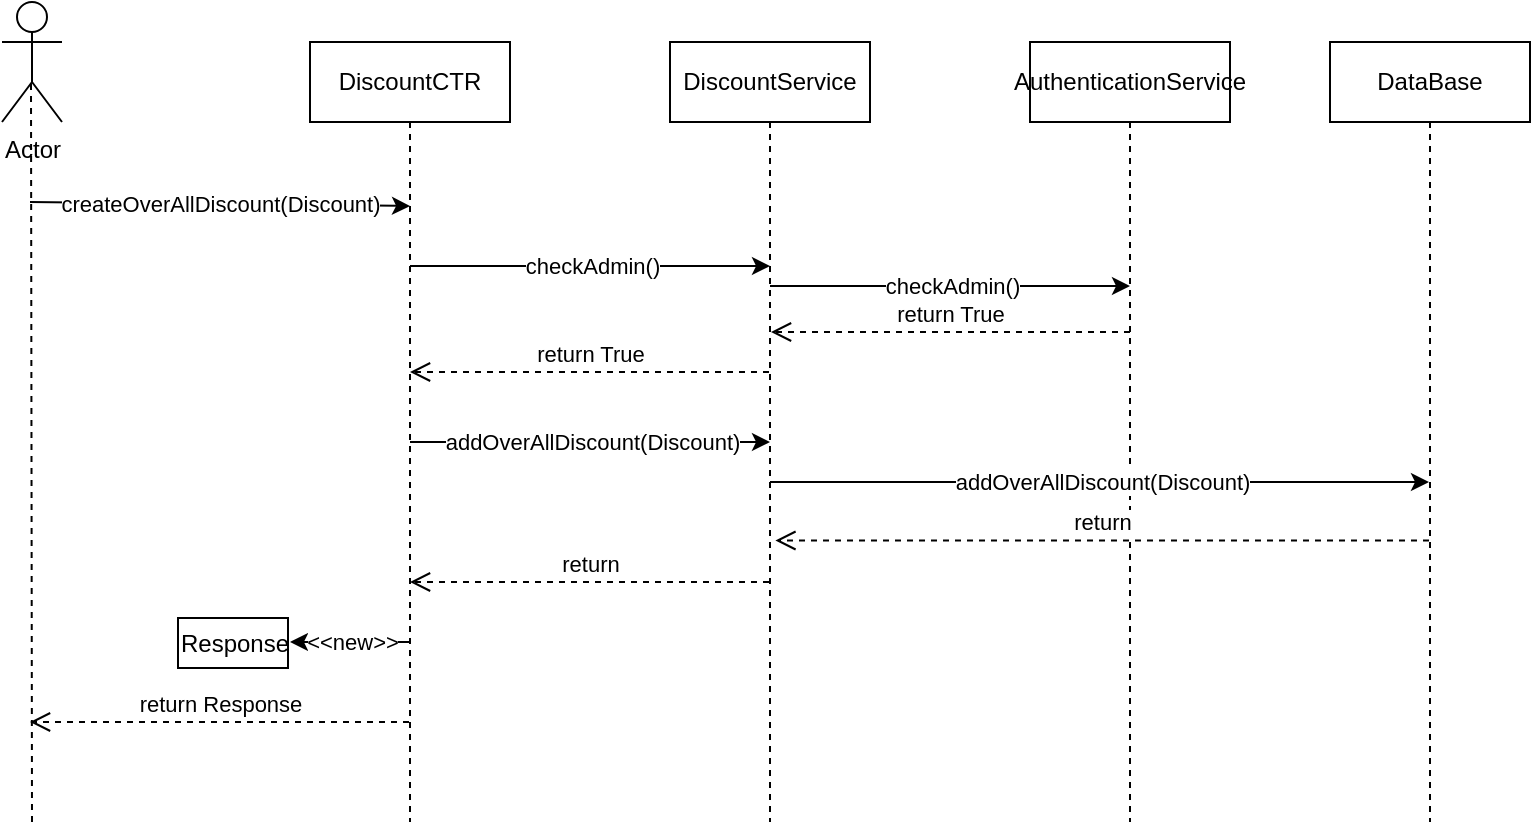<mxfile version="20.6.2" type="device"><diagram id="uR7-t9Y2nfsah66BcFVk" name="Page-1"><mxGraphModel dx="924" dy="1111" grid="1" gridSize="10" guides="1" tooltips="1" connect="1" arrows="1" fold="1" page="1" pageScale="1" pageWidth="850" pageHeight="1100" math="0" shadow="0"><root><mxCell id="0"/><mxCell id="1" parent="0"/><mxCell id="YoIpBM7Mp-tdtYEVOPLh-1" value="Actor" style="shape=umlActor;verticalLabelPosition=bottom;verticalAlign=top;html=1;outlineConnect=0;" vertex="1" parent="1"><mxGeometry x="66" y="17" width="30" height="60" as="geometry"/></mxCell><mxCell id="YoIpBM7Mp-tdtYEVOPLh-2" value="" style="endArrow=none;dashed=1;html=1;rounded=0;" edge="1" parent="1"><mxGeometry width="50" height="50" relative="1" as="geometry"><mxPoint x="81" y="427" as="sourcePoint"/><mxPoint x="80.5" y="57" as="targetPoint"/></mxGeometry></mxCell><mxCell id="YoIpBM7Mp-tdtYEVOPLh-4" value="DiscountCTR" style="shape=umlLifeline;perimeter=lifelinePerimeter;whiteSpace=wrap;html=1;container=1;collapsible=0;recursiveResize=0;outlineConnect=0;" vertex="1" parent="1"><mxGeometry x="220" y="37" width="100" height="390" as="geometry"/></mxCell><mxCell id="YoIpBM7Mp-tdtYEVOPLh-6" value="" style="endArrow=classic;html=1;rounded=0;" edge="1" parent="YoIpBM7Mp-tdtYEVOPLh-4"><mxGeometry relative="1" as="geometry"><mxPoint x="-140" y="80" as="sourcePoint"/><mxPoint x="50" y="82" as="targetPoint"/></mxGeometry></mxCell><mxCell id="YoIpBM7Mp-tdtYEVOPLh-7" value="createOverAllDiscount(Discount)" style="edgeLabel;resizable=0;html=1;align=center;verticalAlign=middle;" connectable="0" vertex="1" parent="YoIpBM7Mp-tdtYEVOPLh-6"><mxGeometry relative="1" as="geometry"><mxPoint as="offset"/></mxGeometry></mxCell><mxCell id="YoIpBM7Mp-tdtYEVOPLh-8" value="DiscountService" style="shape=umlLifeline;perimeter=lifelinePerimeter;whiteSpace=wrap;html=1;container=1;collapsible=0;recursiveResize=0;outlineConnect=0;" vertex="1" parent="1"><mxGeometry x="400" y="37" width="100" height="390" as="geometry"/></mxCell><mxCell id="YoIpBM7Mp-tdtYEVOPLh-9" value="" style="endArrow=classic;html=1;rounded=0;" edge="1" parent="YoIpBM7Mp-tdtYEVOPLh-8"><mxGeometry relative="1" as="geometry"><mxPoint x="-130" y="112" as="sourcePoint"/><mxPoint x="50" y="112" as="targetPoint"/></mxGeometry></mxCell><mxCell id="YoIpBM7Mp-tdtYEVOPLh-10" value="checkAdmin()" style="edgeLabel;resizable=0;html=1;align=center;verticalAlign=middle;" connectable="0" vertex="1" parent="YoIpBM7Mp-tdtYEVOPLh-9"><mxGeometry relative="1" as="geometry"><mxPoint x="1" as="offset"/></mxGeometry></mxCell><mxCell id="YoIpBM7Mp-tdtYEVOPLh-16" value="" style="endArrow=classic;html=1;rounded=0;" edge="1" parent="YoIpBM7Mp-tdtYEVOPLh-8"><mxGeometry relative="1" as="geometry"><mxPoint x="-130" y="200" as="sourcePoint"/><mxPoint x="50" y="200" as="targetPoint"/></mxGeometry></mxCell><mxCell id="YoIpBM7Mp-tdtYEVOPLh-17" value="addOverAllDiscount(Discount)" style="edgeLabel;resizable=0;html=1;align=center;verticalAlign=middle;" connectable="0" vertex="1" parent="YoIpBM7Mp-tdtYEVOPLh-16"><mxGeometry relative="1" as="geometry"><mxPoint x="1" as="offset"/></mxGeometry></mxCell><mxCell id="YoIpBM7Mp-tdtYEVOPLh-37" value="return" style="html=1;verticalAlign=bottom;endArrow=open;dashed=1;endSize=8;rounded=0;" edge="1" parent="YoIpBM7Mp-tdtYEVOPLh-8"><mxGeometry relative="1" as="geometry"><mxPoint x="49.5" y="270" as="sourcePoint"/><mxPoint x="-130" y="270" as="targetPoint"/></mxGeometry></mxCell><mxCell id="YoIpBM7Mp-tdtYEVOPLh-11" value="return True" style="html=1;verticalAlign=bottom;endArrow=open;dashed=1;endSize=8;rounded=0;" edge="1" parent="1"><mxGeometry relative="1" as="geometry"><mxPoint x="449.5" y="202" as="sourcePoint"/><mxPoint x="270" y="202" as="targetPoint"/></mxGeometry></mxCell><mxCell id="YoIpBM7Mp-tdtYEVOPLh-12" value="AuthenticationService" style="shape=umlLifeline;perimeter=lifelinePerimeter;whiteSpace=wrap;html=1;container=1;collapsible=0;recursiveResize=0;outlineConnect=0;" vertex="1" parent="1"><mxGeometry x="580" y="37" width="100" height="390" as="geometry"/></mxCell><mxCell id="YoIpBM7Mp-tdtYEVOPLh-13" value="" style="endArrow=classic;html=1;rounded=0;" edge="1" parent="YoIpBM7Mp-tdtYEVOPLh-12"><mxGeometry relative="1" as="geometry"><mxPoint x="-130" y="122" as="sourcePoint"/><mxPoint x="50" y="122" as="targetPoint"/></mxGeometry></mxCell><mxCell id="YoIpBM7Mp-tdtYEVOPLh-14" value="checkAdmin()" style="edgeLabel;resizable=0;html=1;align=center;verticalAlign=middle;" connectable="0" vertex="1" parent="YoIpBM7Mp-tdtYEVOPLh-13"><mxGeometry relative="1" as="geometry"><mxPoint x="1" as="offset"/></mxGeometry></mxCell><mxCell id="YoIpBM7Mp-tdtYEVOPLh-15" value="return True" style="html=1;verticalAlign=bottom;endArrow=open;dashed=1;endSize=8;rounded=0;" edge="1" parent="YoIpBM7Mp-tdtYEVOPLh-12"><mxGeometry relative="1" as="geometry"><mxPoint x="50" y="145" as="sourcePoint"/><mxPoint x="-129.5" y="145" as="targetPoint"/></mxGeometry></mxCell><mxCell id="YoIpBM7Mp-tdtYEVOPLh-18" value="" style="endArrow=classic;html=1;rounded=0;" edge="1" parent="YoIpBM7Mp-tdtYEVOPLh-12" target="YoIpBM7Mp-tdtYEVOPLh-31"><mxGeometry relative="1" as="geometry"><mxPoint x="-130.0" y="220" as="sourcePoint"/><mxPoint x="140" y="220" as="targetPoint"/></mxGeometry></mxCell><mxCell id="YoIpBM7Mp-tdtYEVOPLh-19" value="addOverAllDiscount(Discount)" style="edgeLabel;resizable=0;html=1;align=center;verticalAlign=middle;" connectable="0" vertex="1" parent="YoIpBM7Mp-tdtYEVOPLh-18"><mxGeometry relative="1" as="geometry"><mxPoint x="1" as="offset"/></mxGeometry></mxCell><mxCell id="YoIpBM7Mp-tdtYEVOPLh-31" value="DataBase" style="shape=umlLifeline;perimeter=lifelinePerimeter;whiteSpace=wrap;html=1;container=1;collapsible=0;recursiveResize=0;outlineConnect=0;" vertex="1" parent="1"><mxGeometry x="730" y="37" width="100" height="390" as="geometry"/></mxCell><mxCell id="YoIpBM7Mp-tdtYEVOPLh-36" value="return" style="html=1;verticalAlign=bottom;endArrow=open;dashed=1;endSize=8;rounded=0;entryX=0.527;entryY=0.325;entryDx=0;entryDy=0;entryPerimeter=0;" edge="1" parent="1"><mxGeometry relative="1" as="geometry"><mxPoint x="779.5" y="286.25" as="sourcePoint"/><mxPoint x="452.7" y="286.25" as="targetPoint"/></mxGeometry></mxCell><mxCell id="YoIpBM7Mp-tdtYEVOPLh-38" value="return Response" style="html=1;verticalAlign=bottom;endArrow=open;dashed=1;endSize=8;rounded=0;" edge="1" parent="1"><mxGeometry relative="1" as="geometry"><mxPoint x="269.5" y="377" as="sourcePoint"/><mxPoint x="80" y="377" as="targetPoint"/></mxGeometry></mxCell><mxCell id="YoIpBM7Mp-tdtYEVOPLh-39" value="" style="endArrow=classic;html=1;rounded=0;" edge="1" parent="1"><mxGeometry relative="1" as="geometry"><mxPoint x="269.5" y="337" as="sourcePoint"/><mxPoint x="210" y="337" as="targetPoint"/></mxGeometry></mxCell><mxCell id="YoIpBM7Mp-tdtYEVOPLh-40" value="&amp;lt;&amp;lt;new&amp;gt;&amp;gt;" style="edgeLabel;resizable=0;html=1;align=center;verticalAlign=middle;" connectable="0" vertex="1" parent="YoIpBM7Mp-tdtYEVOPLh-39"><mxGeometry relative="1" as="geometry"><mxPoint x="1" as="offset"/></mxGeometry></mxCell><mxCell id="YoIpBM7Mp-tdtYEVOPLh-42" value="Response" style="html=1;" vertex="1" parent="1"><mxGeometry x="154" y="325" width="55" height="25" as="geometry"/></mxCell></root></mxGraphModel></diagram></mxfile>